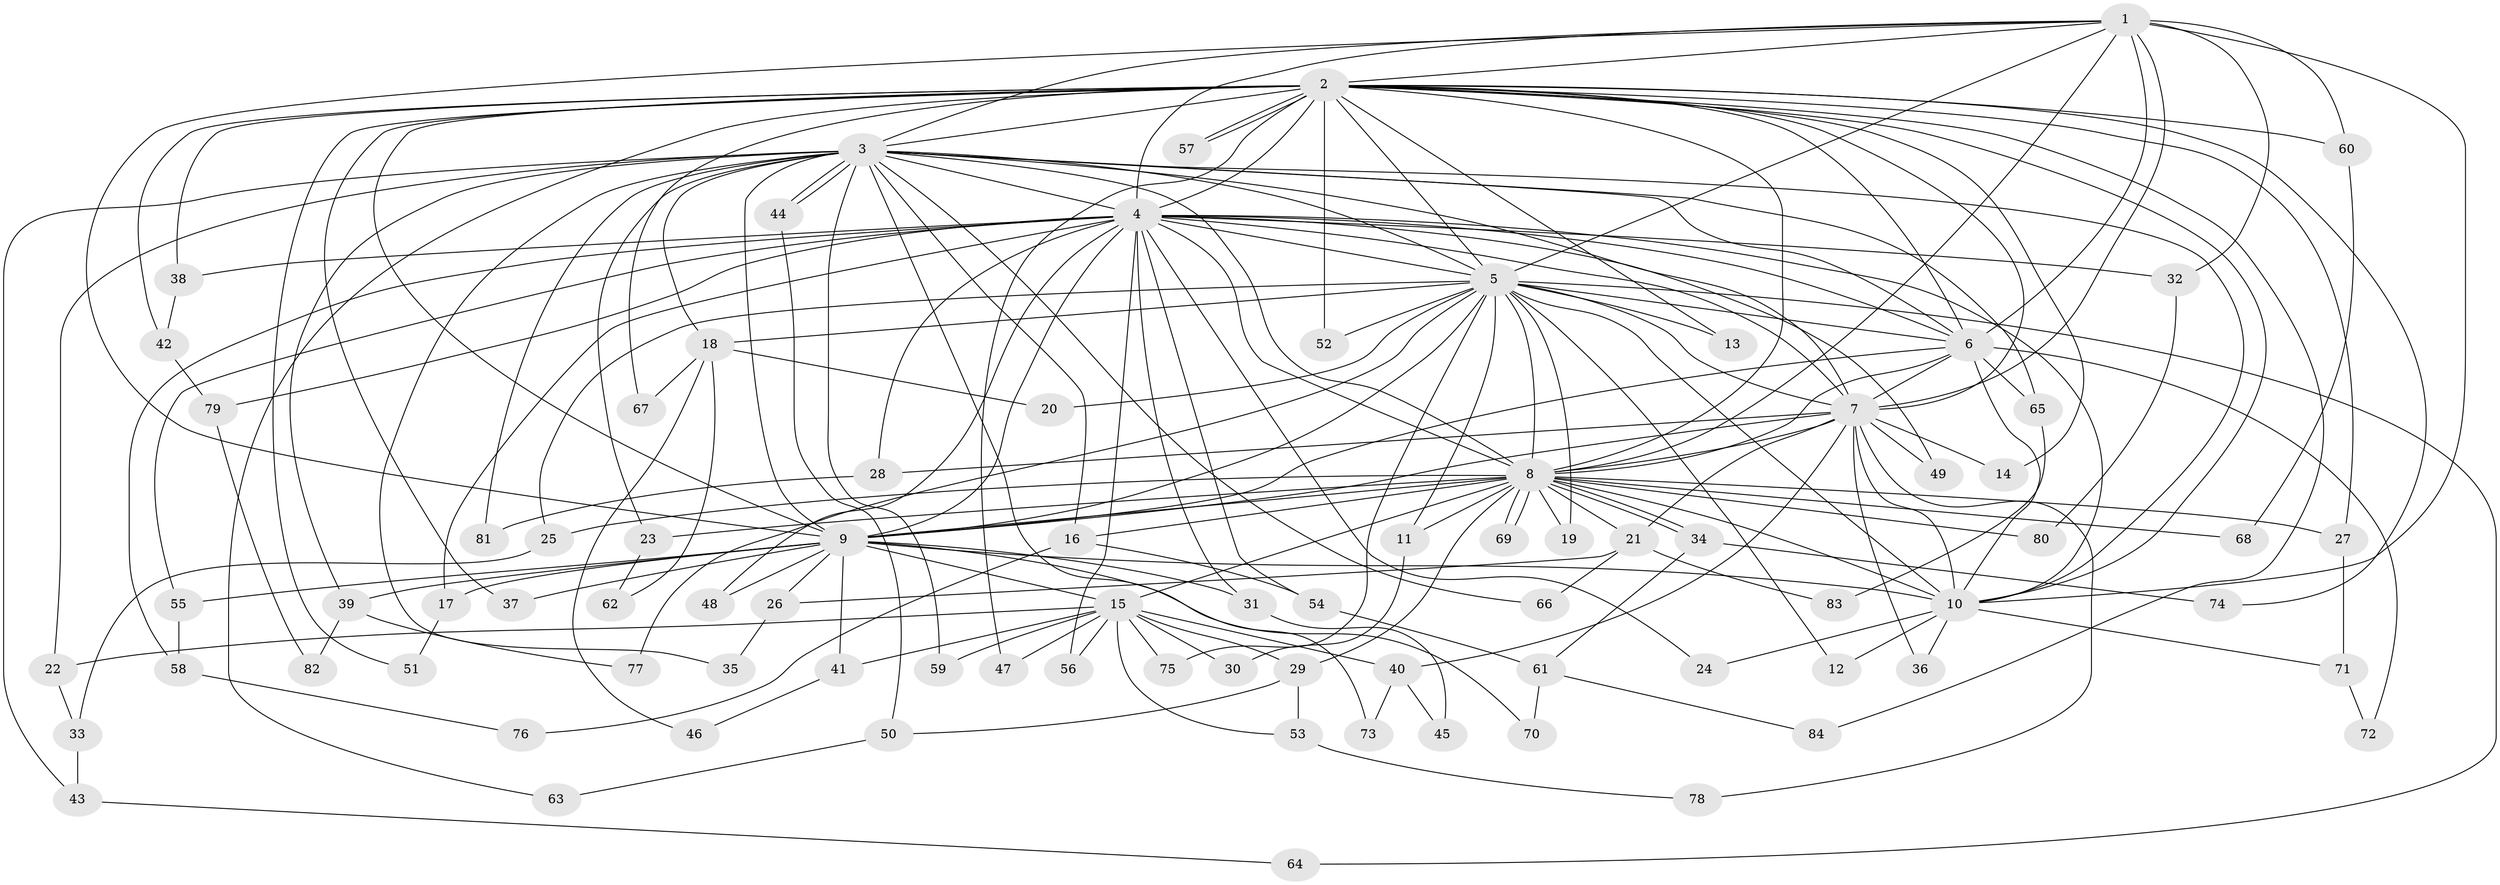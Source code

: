 // Generated by graph-tools (version 1.1) at 2025/25/03/09/25 03:25:37]
// undirected, 84 vertices, 193 edges
graph export_dot {
graph [start="1"]
  node [color=gray90,style=filled];
  1;
  2;
  3;
  4;
  5;
  6;
  7;
  8;
  9;
  10;
  11;
  12;
  13;
  14;
  15;
  16;
  17;
  18;
  19;
  20;
  21;
  22;
  23;
  24;
  25;
  26;
  27;
  28;
  29;
  30;
  31;
  32;
  33;
  34;
  35;
  36;
  37;
  38;
  39;
  40;
  41;
  42;
  43;
  44;
  45;
  46;
  47;
  48;
  49;
  50;
  51;
  52;
  53;
  54;
  55;
  56;
  57;
  58;
  59;
  60;
  61;
  62;
  63;
  64;
  65;
  66;
  67;
  68;
  69;
  70;
  71;
  72;
  73;
  74;
  75;
  76;
  77;
  78;
  79;
  80;
  81;
  82;
  83;
  84;
  1 -- 2;
  1 -- 3;
  1 -- 4;
  1 -- 5;
  1 -- 6;
  1 -- 7;
  1 -- 8;
  1 -- 9;
  1 -- 10;
  1 -- 32;
  1 -- 60;
  2 -- 3;
  2 -- 4;
  2 -- 5;
  2 -- 6;
  2 -- 7;
  2 -- 8;
  2 -- 9;
  2 -- 10;
  2 -- 13;
  2 -- 14;
  2 -- 27;
  2 -- 37;
  2 -- 38;
  2 -- 42;
  2 -- 47;
  2 -- 51;
  2 -- 52;
  2 -- 57;
  2 -- 57;
  2 -- 60;
  2 -- 63;
  2 -- 67;
  2 -- 74;
  2 -- 84;
  3 -- 4;
  3 -- 5;
  3 -- 6;
  3 -- 7;
  3 -- 8;
  3 -- 9;
  3 -- 10;
  3 -- 16;
  3 -- 18;
  3 -- 22;
  3 -- 23;
  3 -- 35;
  3 -- 39;
  3 -- 43;
  3 -- 44;
  3 -- 44;
  3 -- 59;
  3 -- 65;
  3 -- 66;
  3 -- 73;
  3 -- 81;
  4 -- 5;
  4 -- 6;
  4 -- 7;
  4 -- 8;
  4 -- 9;
  4 -- 10;
  4 -- 17;
  4 -- 24;
  4 -- 28;
  4 -- 31;
  4 -- 32;
  4 -- 38;
  4 -- 48;
  4 -- 49;
  4 -- 54;
  4 -- 55;
  4 -- 56;
  4 -- 58;
  4 -- 79;
  5 -- 6;
  5 -- 7;
  5 -- 8;
  5 -- 9;
  5 -- 10;
  5 -- 11;
  5 -- 12;
  5 -- 13;
  5 -- 18;
  5 -- 19;
  5 -- 20;
  5 -- 25;
  5 -- 52;
  5 -- 64;
  5 -- 75;
  5 -- 77;
  6 -- 7;
  6 -- 8;
  6 -- 9;
  6 -- 10;
  6 -- 65;
  6 -- 72;
  7 -- 8;
  7 -- 9;
  7 -- 10;
  7 -- 14;
  7 -- 21;
  7 -- 28;
  7 -- 36;
  7 -- 40;
  7 -- 49;
  7 -- 78;
  8 -- 9;
  8 -- 10;
  8 -- 11;
  8 -- 15;
  8 -- 16;
  8 -- 19;
  8 -- 21;
  8 -- 23;
  8 -- 25;
  8 -- 27;
  8 -- 29;
  8 -- 34;
  8 -- 34;
  8 -- 68;
  8 -- 69;
  8 -- 69;
  8 -- 80;
  9 -- 10;
  9 -- 15;
  9 -- 17;
  9 -- 26;
  9 -- 31;
  9 -- 37;
  9 -- 39;
  9 -- 41;
  9 -- 48;
  9 -- 55;
  9 -- 70;
  10 -- 12;
  10 -- 24;
  10 -- 36;
  10 -- 71;
  11 -- 30;
  15 -- 22;
  15 -- 29;
  15 -- 30;
  15 -- 40;
  15 -- 41;
  15 -- 47;
  15 -- 53;
  15 -- 56;
  15 -- 59;
  15 -- 75;
  16 -- 54;
  16 -- 76;
  17 -- 51;
  18 -- 20;
  18 -- 46;
  18 -- 62;
  18 -- 67;
  21 -- 26;
  21 -- 66;
  21 -- 83;
  22 -- 33;
  23 -- 62;
  25 -- 33;
  26 -- 35;
  27 -- 71;
  28 -- 81;
  29 -- 50;
  29 -- 53;
  31 -- 45;
  32 -- 80;
  33 -- 43;
  34 -- 61;
  34 -- 74;
  38 -- 42;
  39 -- 77;
  39 -- 82;
  40 -- 45;
  40 -- 73;
  41 -- 46;
  42 -- 79;
  43 -- 64;
  44 -- 50;
  50 -- 63;
  53 -- 78;
  54 -- 61;
  55 -- 58;
  58 -- 76;
  60 -- 68;
  61 -- 70;
  61 -- 84;
  65 -- 83;
  71 -- 72;
  79 -- 82;
}
